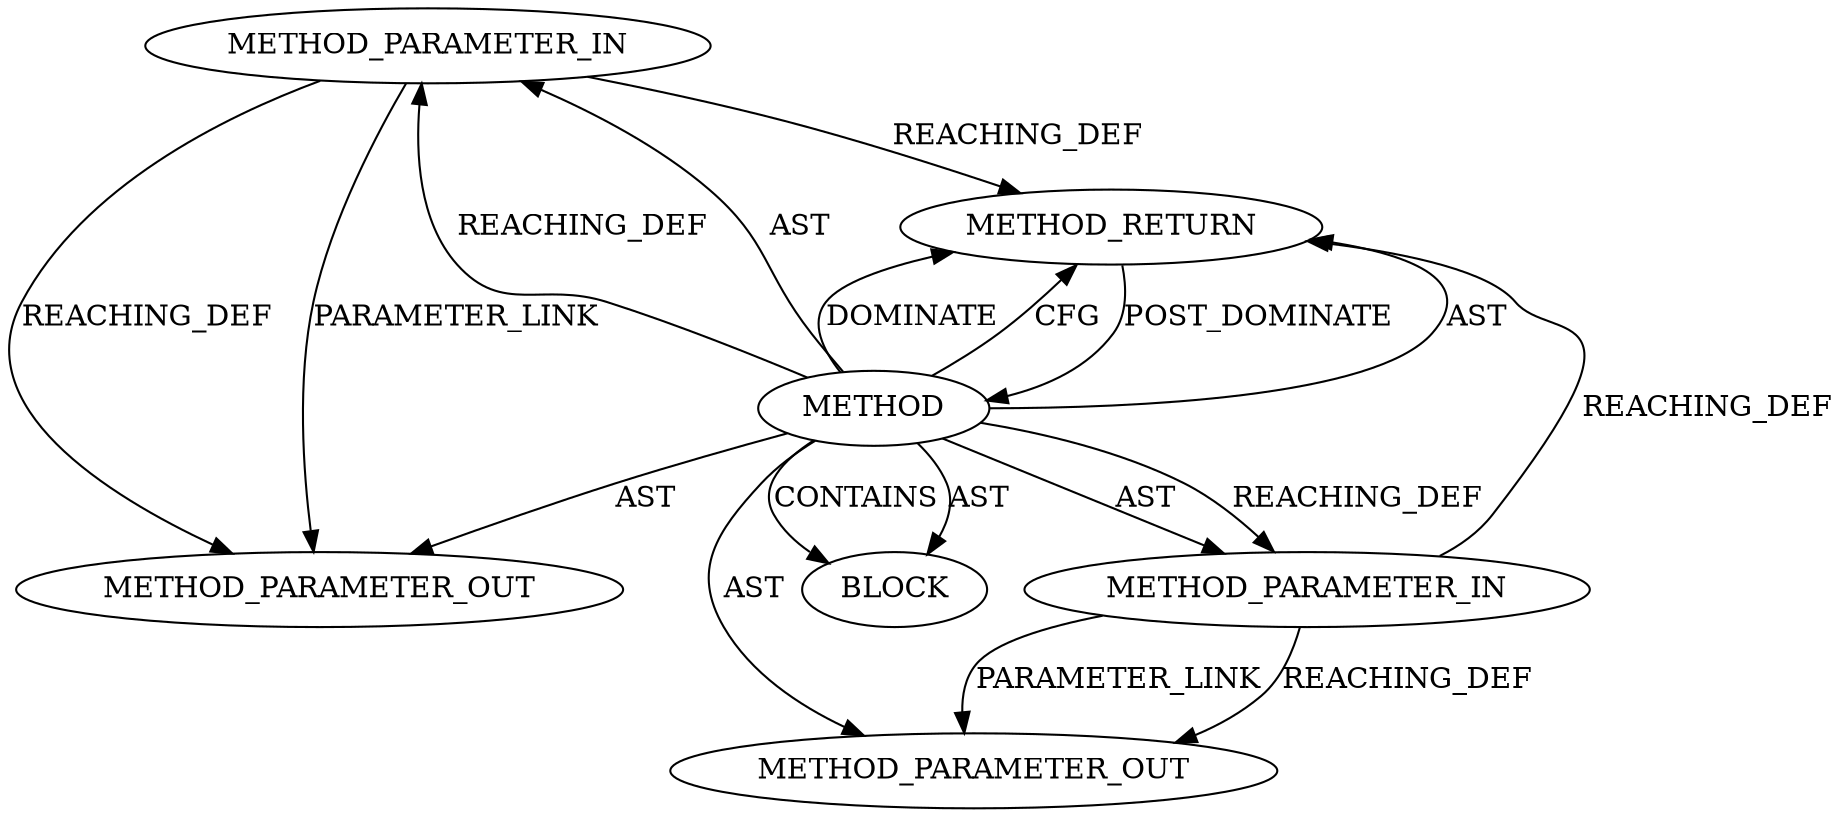 digraph {
  2854 [label=METHOD_PARAMETER_OUT ORDER=1 CODE="p1" IS_VARIADIC=false TYPE_FULL_NAME="ANY" EVALUATION_STRATEGY="BY_VALUE" INDEX=1 NAME="p1"]
  2337 [label=BLOCK ORDER=1 ARGUMENT_INDEX=1 CODE="<empty>" TYPE_FULL_NAME="ANY"]
  2335 [label=METHOD_PARAMETER_IN ORDER=1 CODE="p1" IS_VARIADIC=false TYPE_FULL_NAME="ANY" EVALUATION_STRATEGY="BY_VALUE" INDEX=1 NAME="p1"]
  2338 [label=METHOD_RETURN ORDER=2 CODE="RET" TYPE_FULL_NAME="ANY" EVALUATION_STRATEGY="BY_VALUE"]
  2855 [label=METHOD_PARAMETER_OUT ORDER=2 CODE="p2" IS_VARIADIC=false TYPE_FULL_NAME="ANY" EVALUATION_STRATEGY="BY_VALUE" INDEX=2 NAME="p2"]
  2336 [label=METHOD_PARAMETER_IN ORDER=2 CODE="p2" IS_VARIADIC=false TYPE_FULL_NAME="ANY" EVALUATION_STRATEGY="BY_VALUE" INDEX=2 NAME="p2"]
  2334 [label=METHOD AST_PARENT_TYPE="NAMESPACE_BLOCK" AST_PARENT_FULL_NAME="<global>" ORDER=0 CODE="<empty>" FULL_NAME="skb_trim" IS_EXTERNAL=true FILENAME="<empty>" SIGNATURE="" NAME="skb_trim"]
  2334 -> 2336 [label=AST ]
  2336 -> 2855 [label=PARAMETER_LINK ]
  2334 -> 2338 [label=AST ]
  2336 -> 2855 [label=REACHING_DEF VARIABLE="p2"]
  2334 -> 2854 [label=AST ]
  2338 -> 2334 [label=POST_DOMINATE ]
  2334 -> 2336 [label=REACHING_DEF VARIABLE=""]
  2334 -> 2338 [label=DOMINATE ]
  2334 -> 2335 [label=REACHING_DEF VARIABLE=""]
  2334 -> 2335 [label=AST ]
  2334 -> 2337 [label=AST ]
  2335 -> 2854 [label=REACHING_DEF VARIABLE="p1"]
  2335 -> 2338 [label=REACHING_DEF VARIABLE="p1"]
  2335 -> 2854 [label=PARAMETER_LINK ]
  2334 -> 2855 [label=AST ]
  2336 -> 2338 [label=REACHING_DEF VARIABLE="p2"]
  2334 -> 2338 [label=CFG ]
  2334 -> 2337 [label=CONTAINS ]
}
